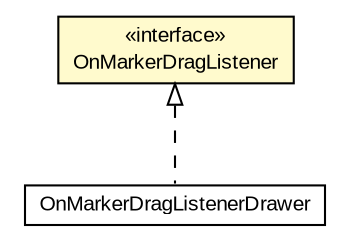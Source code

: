 #!/usr/local/bin/dot
#
# Class diagram 
# Generated by UMLGraph version R5_6-24-gf6e263 (http://www.umlgraph.org/)
#

digraph G {
	edge [fontname="arial",fontsize=10,labelfontname="arial",labelfontsize=10];
	node [fontname="arial",fontsize=10,shape=plaintext];
	nodesep=0.25;
	ranksep=0.5;
	// org.osmdroid.samplefragments.events.MarkerDrag.OnMarkerDragListenerDrawer
	c181050 [label=<<table title="org.osmdroid.samplefragments.events.MarkerDrag.OnMarkerDragListenerDrawer" border="0" cellborder="1" cellspacing="0" cellpadding="2" port="p" href="../../samplefragments/events/MarkerDrag.OnMarkerDragListenerDrawer.html">
		<tr><td><table border="0" cellspacing="0" cellpadding="1">
<tr><td align="center" balign="center"> OnMarkerDragListenerDrawer </td></tr>
		</table></td></tr>
		</table>>, URL="../../samplefragments/events/MarkerDrag.OnMarkerDragListenerDrawer.html", fontname="arial", fontcolor="black", fontsize=10.0];
	// org.osmdroid.views.overlay.Marker.OnMarkerDragListener
	c181335 [label=<<table title="org.osmdroid.views.overlay.Marker.OnMarkerDragListener" border="0" cellborder="1" cellspacing="0" cellpadding="2" port="p" bgcolor="lemonChiffon" href="./Marker.OnMarkerDragListener.html">
		<tr><td><table border="0" cellspacing="0" cellpadding="1">
<tr><td align="center" balign="center"> &#171;interface&#187; </td></tr>
<tr><td align="center" balign="center"> OnMarkerDragListener </td></tr>
		</table></td></tr>
		</table>>, URL="./Marker.OnMarkerDragListener.html", fontname="arial", fontcolor="black", fontsize=10.0];
	//org.osmdroid.samplefragments.events.MarkerDrag.OnMarkerDragListenerDrawer implements org.osmdroid.views.overlay.Marker.OnMarkerDragListener
	c181335:p -> c181050:p [dir=back,arrowtail=empty,style=dashed];
}

